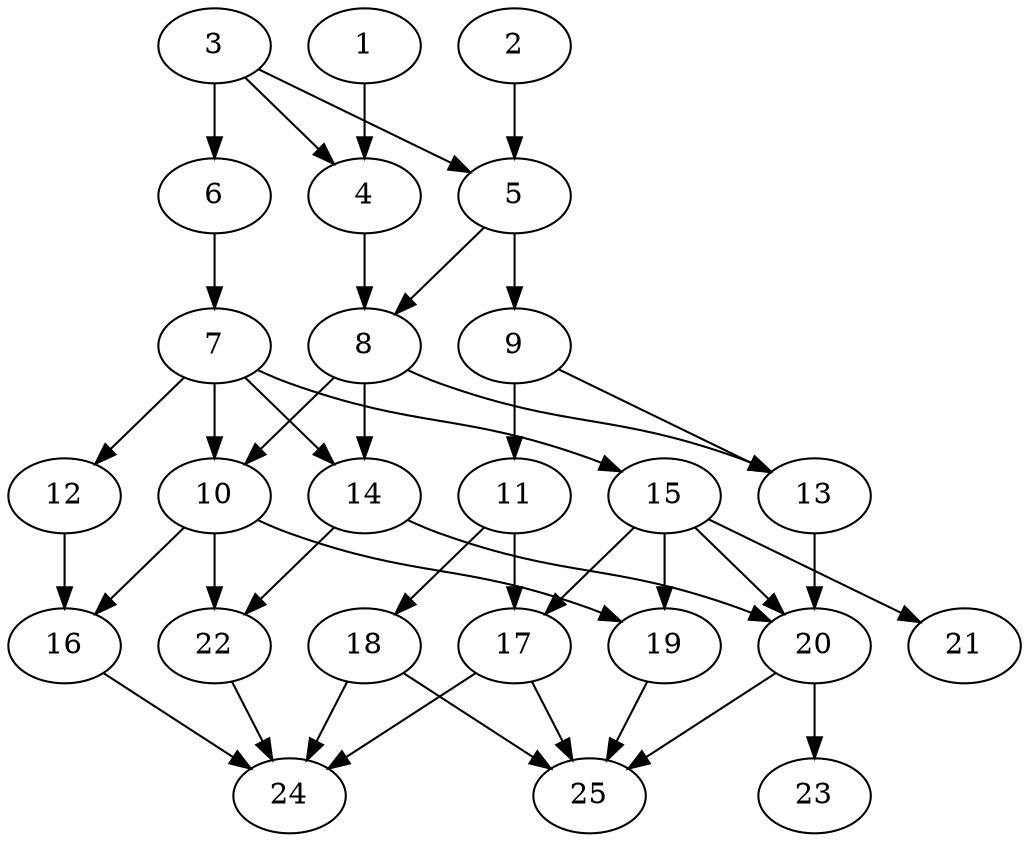 // DAG (tier=2-normal, mode=data, n=25, ccr=0.441, fat=0.562, density=0.486, regular=0.544, jump=0.186, mindata=2097152, maxdata=16777216)
// DAG automatically generated by daggen at Sun Aug 24 16:33:34 2025
// /home/ermia/Project/Environments/daggen/bin/daggen --dot --ccr 0.441 --fat 0.562 --regular 0.544 --density 0.486 --jump 0.186 --mindata 2097152 --maxdata 16777216 -n 25 
digraph G {
  1 [size="836655281044499464192", alpha="0.18", expect_size="418327640522249732096"]
  1 -> 4 [size ="710320515448832"]
  2 [size="3883515200405504000000", alpha="0.04", expect_size="1941757600202752000000"]
  2 -> 5 [size ="1976544788480000"]
  3 [size="139823458341793408", alpha="0.11", expect_size="69911729170896704"]
  3 -> 4 [size ="173131213832192"]
  3 -> 5 [size ="173131213832192"]
  3 -> 6 [size ="173131213832192"]
  4 [size="3267672789305082880", alpha="0.05", expect_size="1633836394652541440"]
  4 -> 8 [size ="1672236800933888"]
  5 [size="2817349737149504512", alpha="0.03", expect_size="1408674868574752256"]
  5 -> 8 [size ="1048699824242688"]
  5 -> 9 [size ="1048699824242688"]
  6 [size="1285006492629165146112", alpha="0.03", expect_size="642503246314582573056"]
  6 -> 7 [size ="945569673510912"]
  7 [size="955205535564332800", alpha="0.01", expect_size="477602767782166400"]
  7 -> 10 [size ="2241640815132672"]
  7 -> 12 [size ="2241640815132672"]
  7 -> 14 [size ="2241640815132672"]
  7 -> 15 [size ="2241640815132672"]
  8 [size="62876361408056136", alpha="0.03", expect_size="31438180704028068"]
  8 -> 10 [size ="1106693920391168"]
  8 -> 13 [size ="1106693920391168"]
  8 -> 14 [size ="1106693920391168"]
  9 [size="100225035396823520", alpha="0.16", expect_size="50112517698411760"]
  9 -> 11 [size ="1714426927382528"]
  9 -> 13 [size ="1714426927382528"]
  10 [size="32076580085110644", alpha="0.01", expect_size="16038290042555322"]
  10 -> 16 [size ="1744055029465088"]
  10 -> 19 [size ="1744055029465088"]
  10 -> 22 [size ="1744055029465088"]
  11 [size="422355782522940424192", alpha="0.04", expect_size="211177891261470212096"]
  11 -> 17 [size ="450341824888832"]
  11 -> 18 [size ="450341824888832"]
  12 [size="41559595273906976", alpha="0.07", expect_size="20779797636953488"]
  12 -> 16 [size ="1313657656967168"]
  13 [size="912634501816989440", alpha="0.18", expect_size="456317250908494720"]
  13 -> 20 [size ="341346225225728"]
  14 [size="851471091574698409984", alpha="0.10", expect_size="425735545787349204992"]
  14 -> 20 [size ="718681709477888"]
  14 -> 22 [size ="718681709477888"]
  15 [size="679536778381157248", alpha="0.03", expect_size="339768389190578624"]
  15 -> 17 [size ="691610530611200"]
  15 -> 19 [size ="691610530611200"]
  15 -> 20 [size ="691610530611200"]
  15 -> 21 [size ="691610530611200"]
  16 [size="127779459683342256", alpha="0.19", expect_size="63889729841671128"]
  16 -> 24 [size ="108293984878592"]
  17 [size="7165773728042105", alpha="0.02", expect_size="3582886864021052"]
  17 -> 24 [size ="254309342117888"]
  17 -> 25 [size ="254309342117888"]
  18 [size="1835396525653587200", alpha="0.18", expect_size="917698262826793600"]
  18 -> 24 [size ="817689035538432"]
  18 -> 25 [size ="817689035538432"]
  19 [size="86143918283759888", alpha="0.12", expect_size="43071959141879944"]
  19 -> 25 [size ="1726199575347200"]
  20 [size="314631852714711872", alpha="0.09", expect_size="157315926357355936"]
  20 -> 23 [size ="169115176140800"]
  20 -> 25 [size ="169115176140800"]
  21 [size="1181234486449551616", alpha="0.00", expect_size="590617243224775808"]
  22 [size="3940718275985408000000", alpha="0.08", expect_size="1970359137992704000000"]
  22 -> 24 [size ="1995906744320000"]
  23 [size="1635158058155900928000", alpha="0.15", expect_size="817579029077950464000"]
  24 [size="1472178126271133184", alpha="0.13", expect_size="736089063135566592"]
  25 [size="8699722810727442", alpha="0.16", expect_size="4349861405363721"]
}
